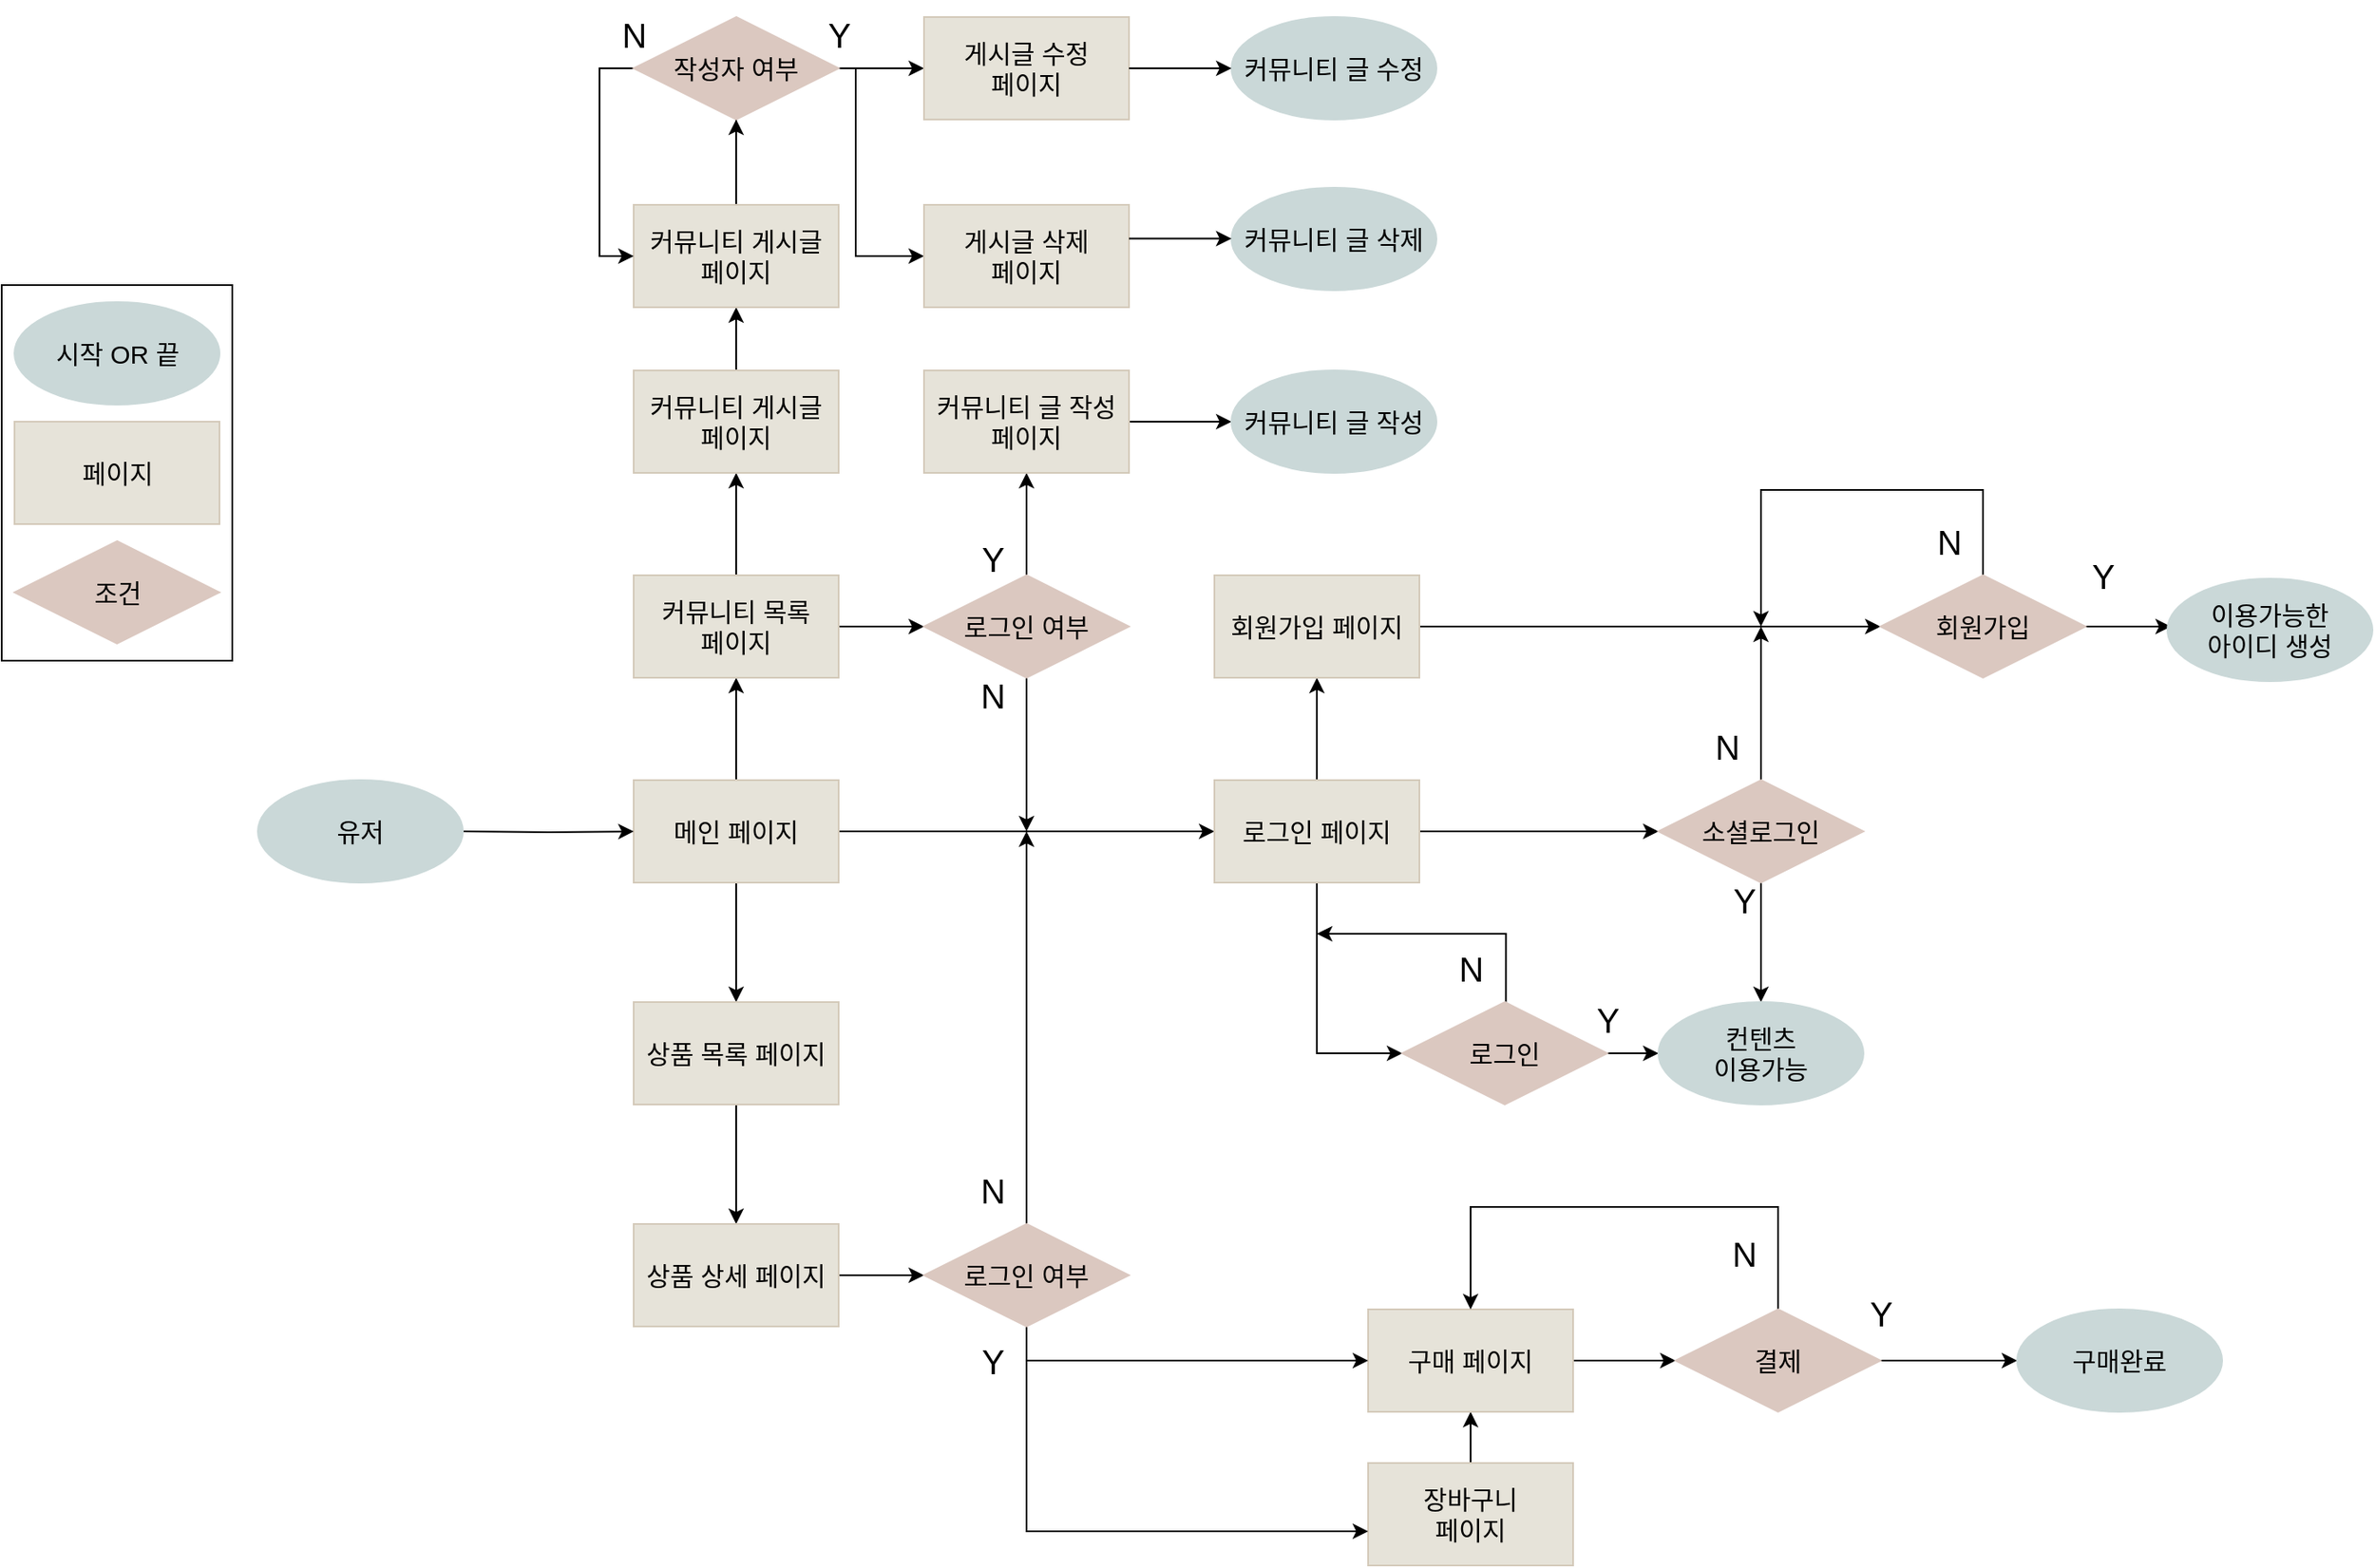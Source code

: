 <mxfile version="24.5.5" type="device">
  <diagram name="페이지-1" id="Kh-m9RII6TWaIreyIDD6">
    <mxGraphModel dx="2312" dy="1429" grid="0" gridSize="10" guides="1" tooltips="1" connect="1" arrows="1" fold="1" page="0" pageScale="1" pageWidth="827" pageHeight="1169" math="0" shadow="0">
      <root>
        <mxCell id="0" />
        <mxCell id="1" parent="0" />
        <mxCell id="47FGQtCKRQ2syLjzg0LD-81" value="" style="rounded=0;whiteSpace=wrap;html=1;" parent="1" vertex="1">
          <mxGeometry x="-330" y="-190" width="135" height="220" as="geometry" />
        </mxCell>
        <mxCell id="47FGQtCKRQ2syLjzg0LD-7" style="edgeStyle=orthogonalEdgeStyle;rounded=0;orthogonalLoop=1;jettySize=auto;html=1;entryX=0;entryY=0.5;entryDx=0;entryDy=0;" parent="1" source="47FGQtCKRQ2syLjzg0LD-1" target="47FGQtCKRQ2syLjzg0LD-3" edge="1">
          <mxGeometry relative="1" as="geometry" />
        </mxCell>
        <mxCell id="47FGQtCKRQ2syLjzg0LD-36" value="" style="edgeStyle=orthogonalEdgeStyle;rounded=0;orthogonalLoop=1;jettySize=auto;html=1;" parent="1" source="47FGQtCKRQ2syLjzg0LD-1" target="47FGQtCKRQ2syLjzg0LD-35" edge="1">
          <mxGeometry relative="1" as="geometry" />
        </mxCell>
        <mxCell id="47FGQtCKRQ2syLjzg0LD-78" style="edgeStyle=orthogonalEdgeStyle;rounded=0;orthogonalLoop=1;jettySize=auto;html=1;entryX=0.5;entryY=1;entryDx=0;entryDy=0;" parent="1" source="47FGQtCKRQ2syLjzg0LD-1" target="47FGQtCKRQ2syLjzg0LD-76" edge="1">
          <mxGeometry relative="1" as="geometry" />
        </mxCell>
        <mxCell id="47FGQtCKRQ2syLjzg0LD-1" value="메인 페이지" style="rounded=0;whiteSpace=wrap;html=1;fontSize=15;fillColor=#E6E3D9;strokeColor=#D4CABA;" parent="1" vertex="1">
          <mxGeometry x="40" y="100" width="120" height="60" as="geometry" />
        </mxCell>
        <mxCell id="47FGQtCKRQ2syLjzg0LD-8" value="" style="edgeStyle=orthogonalEdgeStyle;rounded=0;orthogonalLoop=1;jettySize=auto;html=1;entryX=0;entryY=0.5;entryDx=0;entryDy=0;" parent="1" source="47FGQtCKRQ2syLjzg0LD-3" target="47FGQtCKRQ2syLjzg0LD-4" edge="1">
          <mxGeometry relative="1" as="geometry" />
        </mxCell>
        <mxCell id="47FGQtCKRQ2syLjzg0LD-16" value="" style="edgeStyle=orthogonalEdgeStyle;rounded=0;orthogonalLoop=1;jettySize=auto;html=1;" parent="1" source="47FGQtCKRQ2syLjzg0LD-3" target="47FGQtCKRQ2syLjzg0LD-15" edge="1">
          <mxGeometry relative="1" as="geometry" />
        </mxCell>
        <mxCell id="47FGQtCKRQ2syLjzg0LD-23" value="" style="edgeStyle=orthogonalEdgeStyle;rounded=0;orthogonalLoop=1;jettySize=auto;html=1;" parent="1" source="47FGQtCKRQ2syLjzg0LD-3" target="47FGQtCKRQ2syLjzg0LD-21" edge="1">
          <mxGeometry relative="1" as="geometry" />
        </mxCell>
        <mxCell id="47FGQtCKRQ2syLjzg0LD-3" value="로그인 페이지" style="rounded=0;whiteSpace=wrap;html=1;fontSize=15;fillColor=#E6E3D9;strokeColor=#D4CABA;" parent="1" vertex="1">
          <mxGeometry x="380" y="100" width="120" height="60" as="geometry" />
        </mxCell>
        <mxCell id="47FGQtCKRQ2syLjzg0LD-13" style="edgeStyle=orthogonalEdgeStyle;rounded=0;orthogonalLoop=1;jettySize=auto;html=1;endArrow=classic;endFill=1;exitX=1.017;exitY=0.996;exitDx=0;exitDy=0;exitPerimeter=0;" parent="1" source="47FGQtCKRQ2syLjzg0LD-14" edge="1">
          <mxGeometry relative="1" as="geometry">
            <mxPoint x="440" y="190" as="targetPoint" />
            <mxPoint x="550" y="220" as="sourcePoint" />
            <Array as="points">
              <mxPoint x="551" y="190" />
              <mxPoint x="440" y="190" />
            </Array>
          </mxGeometry>
        </mxCell>
        <mxCell id="47FGQtCKRQ2syLjzg0LD-64" value="" style="edgeStyle=orthogonalEdgeStyle;rounded=0;orthogonalLoop=1;jettySize=auto;html=1;entryX=0;entryY=0.5;entryDx=0;entryDy=0;" parent="1" source="47FGQtCKRQ2syLjzg0LD-4" target="47FGQtCKRQ2syLjzg0LD-68" edge="1">
          <mxGeometry relative="1" as="geometry">
            <mxPoint x="670" y="260" as="targetPoint" />
          </mxGeometry>
        </mxCell>
        <mxCell id="47FGQtCKRQ2syLjzg0LD-4" value="로그인" style="rhombus;whiteSpace=wrap;html=1;fontSize=15;fillColor=#DBC8C0;strokeColor=#DBC8C0;" parent="1" vertex="1">
          <mxGeometry x="490" y="230" width="120" height="60" as="geometry" />
        </mxCell>
        <mxCell id="47FGQtCKRQ2syLjzg0LD-11" value="Y" style="text;html=1;align=center;verticalAlign=middle;resizable=0;points=[];autosize=1;strokeColor=none;fillColor=none;fontSize=20;" parent="1" vertex="1">
          <mxGeometry x="590" y="220" width="40" height="40" as="geometry" />
        </mxCell>
        <mxCell id="47FGQtCKRQ2syLjzg0LD-14" value="N" style="text;html=1;align=center;verticalAlign=middle;resizable=0;points=[];autosize=1;strokeColor=none;fillColor=none;fontSize=20;" parent="1" vertex="1">
          <mxGeometry x="510" y="190" width="40" height="40" as="geometry" />
        </mxCell>
        <mxCell id="47FGQtCKRQ2syLjzg0LD-18" value="" style="edgeStyle=orthogonalEdgeStyle;rounded=0;orthogonalLoop=1;jettySize=auto;html=1;entryX=0;entryY=0.5;entryDx=0;entryDy=0;" parent="1" source="47FGQtCKRQ2syLjzg0LD-15" target="47FGQtCKRQ2syLjzg0LD-24" edge="1">
          <mxGeometry relative="1" as="geometry">
            <mxPoint x="690" y="10" as="targetPoint" />
          </mxGeometry>
        </mxCell>
        <mxCell id="47FGQtCKRQ2syLjzg0LD-15" value="회원가입 페이지" style="whiteSpace=wrap;html=1;rounded=0;fontSize=15;fillColor=#E6E3D9;strokeColor=#D4CABA;" parent="1" vertex="1">
          <mxGeometry x="380" y="-20" width="120" height="60" as="geometry" />
        </mxCell>
        <mxCell id="47FGQtCKRQ2syLjzg0LD-27" style="edgeStyle=orthogonalEdgeStyle;rounded=0;orthogonalLoop=1;jettySize=auto;html=1;endArrow=classic;endFill=1;" parent="1" source="47FGQtCKRQ2syLjzg0LD-21" edge="1">
          <mxGeometry relative="1" as="geometry">
            <mxPoint x="700" y="10" as="targetPoint" />
          </mxGeometry>
        </mxCell>
        <mxCell id="47FGQtCKRQ2syLjzg0LD-62" value="" style="edgeStyle=orthogonalEdgeStyle;rounded=0;orthogonalLoop=1;jettySize=auto;html=1;entryX=0.5;entryY=0;entryDx=0;entryDy=0;" parent="1" source="47FGQtCKRQ2syLjzg0LD-21" target="47FGQtCKRQ2syLjzg0LD-68" edge="1">
          <mxGeometry relative="1" as="geometry">
            <mxPoint x="700" y="240" as="targetPoint" />
          </mxGeometry>
        </mxCell>
        <mxCell id="47FGQtCKRQ2syLjzg0LD-21" value="소셜로그인" style="rhombus;whiteSpace=wrap;html=1;fontSize=15;fillColor=#DBC8C0;strokeColor=#DBC8C0;" parent="1" vertex="1">
          <mxGeometry x="640" y="100" width="120" height="60" as="geometry" />
        </mxCell>
        <mxCell id="47FGQtCKRQ2syLjzg0LD-31" style="edgeStyle=orthogonalEdgeStyle;rounded=0;orthogonalLoop=1;jettySize=auto;html=1;endArrow=classic;endFill=1;" parent="1" source="47FGQtCKRQ2syLjzg0LD-24" edge="1">
          <mxGeometry relative="1" as="geometry">
            <mxPoint x="700" y="10" as="targetPoint" />
            <Array as="points">
              <mxPoint x="830" y="-70" />
              <mxPoint x="700" y="-70" />
              <mxPoint x="700" y="-40" />
            </Array>
          </mxGeometry>
        </mxCell>
        <mxCell id="47FGQtCKRQ2syLjzg0LD-34" value="" style="edgeStyle=orthogonalEdgeStyle;rounded=0;orthogonalLoop=1;jettySize=auto;html=1;" parent="1" source="47FGQtCKRQ2syLjzg0LD-24" edge="1">
          <mxGeometry relative="1" as="geometry">
            <mxPoint x="940" y="10" as="targetPoint" />
          </mxGeometry>
        </mxCell>
        <mxCell id="47FGQtCKRQ2syLjzg0LD-24" value="회원가입" style="rhombus;whiteSpace=wrap;html=1;fontSize=15;fillColor=#DBC8C0;strokeColor=#DBC8C0;" parent="1" vertex="1">
          <mxGeometry x="770" y="-20" width="120" height="60" as="geometry" />
        </mxCell>
        <mxCell id="47FGQtCKRQ2syLjzg0LD-26" value="Y" style="text;html=1;align=center;verticalAlign=middle;resizable=0;points=[];autosize=1;strokeColor=none;fillColor=none;fontSize=20;" parent="1" vertex="1">
          <mxGeometry x="880" y="-40" width="40" height="40" as="geometry" />
        </mxCell>
        <mxCell id="47FGQtCKRQ2syLjzg0LD-28" value="N" style="text;html=1;align=center;verticalAlign=middle;resizable=0;points=[];autosize=1;strokeColor=none;fillColor=none;fontSize=20;" parent="1" vertex="1">
          <mxGeometry x="660" y="60" width="40" height="40" as="geometry" />
        </mxCell>
        <mxCell id="47FGQtCKRQ2syLjzg0LD-32" value="N" style="text;html=1;align=center;verticalAlign=middle;resizable=0;points=[];autosize=1;strokeColor=none;fillColor=none;fontSize=20;" parent="1" vertex="1">
          <mxGeometry x="790" y="-60" width="40" height="40" as="geometry" />
        </mxCell>
        <mxCell id="47FGQtCKRQ2syLjzg0LD-38" value="" style="edgeStyle=orthogonalEdgeStyle;rounded=0;orthogonalLoop=1;jettySize=auto;html=1;" parent="1" source="47FGQtCKRQ2syLjzg0LD-35" target="47FGQtCKRQ2syLjzg0LD-37" edge="1">
          <mxGeometry relative="1" as="geometry" />
        </mxCell>
        <mxCell id="47FGQtCKRQ2syLjzg0LD-35" value="상품 목록 페이지" style="whiteSpace=wrap;html=1;rounded=0;fontSize=15;fillColor=#E6E3D9;strokeColor=#D4CABA;" parent="1" vertex="1">
          <mxGeometry x="40" y="230" width="120" height="60" as="geometry" />
        </mxCell>
        <mxCell id="47FGQtCKRQ2syLjzg0LD-47" value="" style="edgeStyle=orthogonalEdgeStyle;rounded=0;orthogonalLoop=1;jettySize=auto;html=1;" parent="1" source="47FGQtCKRQ2syLjzg0LD-37" target="47FGQtCKRQ2syLjzg0LD-45" edge="1">
          <mxGeometry relative="1" as="geometry" />
        </mxCell>
        <mxCell id="47FGQtCKRQ2syLjzg0LD-37" value="상품 상세 페이지" style="whiteSpace=wrap;html=1;rounded=0;fontSize=15;fillColor=#E6E3D9;strokeColor=#D4CABA;" parent="1" vertex="1">
          <mxGeometry x="40" y="360" width="120" height="60" as="geometry" />
        </mxCell>
        <mxCell id="47FGQtCKRQ2syLjzg0LD-44" style="edgeStyle=orthogonalEdgeStyle;rounded=0;orthogonalLoop=1;jettySize=auto;html=1;entryX=0.5;entryY=1;entryDx=0;entryDy=0;" parent="1" source="47FGQtCKRQ2syLjzg0LD-39" target="47FGQtCKRQ2syLjzg0LD-41" edge="1">
          <mxGeometry relative="1" as="geometry" />
        </mxCell>
        <mxCell id="47FGQtCKRQ2syLjzg0LD-39" value="장바구니&lt;div&gt;페이지&lt;/div&gt;" style="whiteSpace=wrap;html=1;rounded=0;fontSize=15;fillColor=#E6E3D9;strokeColor=#D4CABA;" parent="1" vertex="1">
          <mxGeometry x="470" y="500" width="120" height="60" as="geometry" />
        </mxCell>
        <mxCell id="47FGQtCKRQ2syLjzg0LD-55" value="" style="edgeStyle=orthogonalEdgeStyle;rounded=0;orthogonalLoop=1;jettySize=auto;html=1;" parent="1" source="47FGQtCKRQ2syLjzg0LD-41" target="47FGQtCKRQ2syLjzg0LD-54" edge="1">
          <mxGeometry relative="1" as="geometry" />
        </mxCell>
        <mxCell id="47FGQtCKRQ2syLjzg0LD-41" value="구매 페이지" style="whiteSpace=wrap;html=1;rounded=0;fontSize=15;fillColor=#E6E3D9;strokeColor=#D4CABA;" parent="1" vertex="1">
          <mxGeometry x="470" y="410" width="120" height="60" as="geometry" />
        </mxCell>
        <mxCell id="47FGQtCKRQ2syLjzg0LD-48" value="" style="edgeStyle=orthogonalEdgeStyle;rounded=0;orthogonalLoop=1;jettySize=auto;html=1;" parent="1" source="47FGQtCKRQ2syLjzg0LD-45" target="47FGQtCKRQ2syLjzg0LD-39" edge="1">
          <mxGeometry relative="1" as="geometry">
            <Array as="points">
              <mxPoint x="270" y="540" />
            </Array>
          </mxGeometry>
        </mxCell>
        <mxCell id="47FGQtCKRQ2syLjzg0LD-51" value="" style="edgeStyle=orthogonalEdgeStyle;rounded=0;orthogonalLoop=1;jettySize=auto;html=1;" parent="1" source="47FGQtCKRQ2syLjzg0LD-45" target="47FGQtCKRQ2syLjzg0LD-41" edge="1">
          <mxGeometry relative="1" as="geometry">
            <Array as="points">
              <mxPoint x="270" y="440" />
            </Array>
          </mxGeometry>
        </mxCell>
        <mxCell id="47FGQtCKRQ2syLjzg0LD-53" style="edgeStyle=orthogonalEdgeStyle;rounded=0;orthogonalLoop=1;jettySize=auto;html=1;endArrow=classic;endFill=1;" parent="1" source="47FGQtCKRQ2syLjzg0LD-45" edge="1">
          <mxGeometry relative="1" as="geometry">
            <mxPoint x="270" y="130.0" as="targetPoint" />
          </mxGeometry>
        </mxCell>
        <mxCell id="47FGQtCKRQ2syLjzg0LD-45" value="로그인 여부" style="rhombus;whiteSpace=wrap;html=1;fontSize=15;fillColor=#DBC8C0;strokeColor=#DBC8C0;" parent="1" vertex="1">
          <mxGeometry x="210" y="360" width="120" height="60" as="geometry" />
        </mxCell>
        <mxCell id="47FGQtCKRQ2syLjzg0LD-49" value="Y" style="text;html=1;align=center;verticalAlign=middle;resizable=0;points=[];autosize=1;strokeColor=none;fillColor=none;fontSize=20;" parent="1" vertex="1">
          <mxGeometry x="230" y="420" width="40" height="40" as="geometry" />
        </mxCell>
        <mxCell id="47FGQtCKRQ2syLjzg0LD-52" value="N" style="text;html=1;align=center;verticalAlign=middle;resizable=0;points=[];autosize=1;strokeColor=none;fillColor=none;fontSize=20;" parent="1" vertex="1">
          <mxGeometry x="230" y="320" width="40" height="40" as="geometry" />
        </mxCell>
        <mxCell id="47FGQtCKRQ2syLjzg0LD-56" style="edgeStyle=orthogonalEdgeStyle;rounded=0;orthogonalLoop=1;jettySize=auto;html=1;entryX=0.5;entryY=0;entryDx=0;entryDy=0;" parent="1" source="47FGQtCKRQ2syLjzg0LD-54" target="47FGQtCKRQ2syLjzg0LD-41" edge="1">
          <mxGeometry relative="1" as="geometry">
            <mxPoint x="540" y="322.47" as="targetPoint" />
            <Array as="points">
              <mxPoint x="710" y="350" />
              <mxPoint x="530" y="350" />
            </Array>
          </mxGeometry>
        </mxCell>
        <mxCell id="47FGQtCKRQ2syLjzg0LD-60" value="" style="edgeStyle=orthogonalEdgeStyle;rounded=0;orthogonalLoop=1;jettySize=auto;html=1;entryX=0;entryY=0.5;entryDx=0;entryDy=0;" parent="1" source="47FGQtCKRQ2syLjzg0LD-54" target="47FGQtCKRQ2syLjzg0LD-70" edge="1">
          <mxGeometry relative="1" as="geometry">
            <mxPoint x="850" y="427.47" as="targetPoint" />
            <Array as="points">
              <mxPoint x="830" y="440" />
              <mxPoint x="830" y="440" />
            </Array>
          </mxGeometry>
        </mxCell>
        <mxCell id="47FGQtCKRQ2syLjzg0LD-54" value="결제" style="rhombus;whiteSpace=wrap;html=1;fontSize=15;fillColor=#DBC8C0;strokeColor=#DBC8C0;" parent="1" vertex="1">
          <mxGeometry x="650" y="410" width="120" height="60" as="geometry" />
        </mxCell>
        <mxCell id="47FGQtCKRQ2syLjzg0LD-57" value="N" style="text;html=1;align=center;verticalAlign=middle;resizable=0;points=[];autosize=1;strokeColor=none;fillColor=none;fontSize=20;" parent="1" vertex="1">
          <mxGeometry x="670" y="357.47" width="40" height="40" as="geometry" />
        </mxCell>
        <mxCell id="47FGQtCKRQ2syLjzg0LD-58" value="Y" style="text;html=1;align=center;verticalAlign=middle;resizable=0;points=[];autosize=1;strokeColor=none;fillColor=none;fontSize=20;" parent="1" vertex="1">
          <mxGeometry x="750" y="392.47" width="40" height="40" as="geometry" />
        </mxCell>
        <mxCell id="47FGQtCKRQ2syLjzg0LD-63" value="Y" style="text;html=1;align=center;verticalAlign=middle;resizable=0;points=[];autosize=1;strokeColor=none;fillColor=none;fontSize=20;" parent="1" vertex="1">
          <mxGeometry x="670" y="150" width="40" height="40" as="geometry" />
        </mxCell>
        <mxCell id="47FGQtCKRQ2syLjzg0LD-66" value="" style="edgeStyle=orthogonalEdgeStyle;rounded=0;orthogonalLoop=1;jettySize=auto;html=1;" parent="1" target="47FGQtCKRQ2syLjzg0LD-1" edge="1">
          <mxGeometry relative="1" as="geometry">
            <mxPoint x="-60" y="130" as="sourcePoint" />
          </mxGeometry>
        </mxCell>
        <mxCell id="47FGQtCKRQ2syLjzg0LD-67" value="유저" style="ellipse;whiteSpace=wrap;html=1;fontSize=15;fillColor=#CAD8D8;strokeColor=#CAD8D8;" parent="1" vertex="1">
          <mxGeometry x="-180" y="100" width="120" height="60" as="geometry" />
        </mxCell>
        <mxCell id="47FGQtCKRQ2syLjzg0LD-68" value="컨텐츠&lt;div style=&quot;font-size: 15px;&quot;&gt;이용가능&lt;/div&gt;" style="ellipse;whiteSpace=wrap;html=1;fontSize=15;fillColor=#CAD8D8;strokeColor=#CAD8D8;" parent="1" vertex="1">
          <mxGeometry x="640" y="230" width="120" height="60" as="geometry" />
        </mxCell>
        <mxCell id="47FGQtCKRQ2syLjzg0LD-69" value="이용가능한&lt;div style=&quot;font-size: 15px;&quot;&gt;아이디 생성&lt;/div&gt;" style="ellipse;whiteSpace=wrap;html=1;fontSize=15;fillColor=#CAD8D8;strokeColor=#CAD8D8;" parent="1" vertex="1">
          <mxGeometry x="938" y="-18" width="120" height="60" as="geometry" />
        </mxCell>
        <mxCell id="47FGQtCKRQ2syLjzg0LD-70" value="구매완료" style="ellipse;whiteSpace=wrap;html=1;fontSize=15;fillColor=#CAD8D8;strokeColor=#CAD8D8;" parent="1" vertex="1">
          <mxGeometry x="850" y="410" width="120" height="60" as="geometry" />
        </mxCell>
        <mxCell id="47FGQtCKRQ2syLjzg0LD-89" value="" style="edgeStyle=orthogonalEdgeStyle;rounded=0;orthogonalLoop=1;jettySize=auto;html=1;" parent="1" source="47FGQtCKRQ2syLjzg0LD-76" target="47FGQtCKRQ2syLjzg0LD-84" edge="1">
          <mxGeometry relative="1" as="geometry" />
        </mxCell>
        <mxCell id="47FGQtCKRQ2syLjzg0LD-93" value="" style="edgeStyle=orthogonalEdgeStyle;rounded=0;orthogonalLoop=1;jettySize=auto;html=1;" parent="1" source="47FGQtCKRQ2syLjzg0LD-76" target="47FGQtCKRQ2syLjzg0LD-90" edge="1">
          <mxGeometry relative="1" as="geometry" />
        </mxCell>
        <mxCell id="47FGQtCKRQ2syLjzg0LD-76" value="커뮤니티 목록&lt;div&gt;페이지&lt;/div&gt;" style="rounded=0;whiteSpace=wrap;html=1;fontSize=15;fillColor=#E6E3D9;strokeColor=#D4CABA;" parent="1" vertex="1">
          <mxGeometry x="40" y="-20" width="120" height="60" as="geometry" />
        </mxCell>
        <mxCell id="47FGQtCKRQ2syLjzg0LD-79" value="시작 OR 끝" style="ellipse;whiteSpace=wrap;html=1;fontSize=15;fillColor=#CAD8D8;strokeColor=#CAD8D8;" parent="1" vertex="1">
          <mxGeometry x="-322.5" y="-180" width="120" height="60" as="geometry" />
        </mxCell>
        <mxCell id="47FGQtCKRQ2syLjzg0LD-80" value="페이지" style="rounded=0;whiteSpace=wrap;html=1;fontSize=15;fillColor=#E6E3D9;strokeColor=#D4CABA;" parent="1" vertex="1">
          <mxGeometry x="-322.5" y="-110" width="120" height="60" as="geometry" />
        </mxCell>
        <mxCell id="47FGQtCKRQ2syLjzg0LD-105" value="" style="edgeStyle=orthogonalEdgeStyle;rounded=0;orthogonalLoop=1;jettySize=auto;html=1;" parent="1" source="47FGQtCKRQ2syLjzg0LD-84" target="47FGQtCKRQ2syLjzg0LD-87" edge="1">
          <mxGeometry relative="1" as="geometry" />
        </mxCell>
        <mxCell id="47FGQtCKRQ2syLjzg0LD-84" value="커뮤니티 게시글&lt;div&gt;페이지&lt;/div&gt;" style="whiteSpace=wrap;html=1;fontSize=15;rounded=0;fillColor=#E6E3D9;strokeColor=#D4CABA;" parent="1" vertex="1">
          <mxGeometry x="40" y="-140" width="120" height="60" as="geometry" />
        </mxCell>
        <mxCell id="47FGQtCKRQ2syLjzg0LD-107" value="" style="edgeStyle=orthogonalEdgeStyle;rounded=0;orthogonalLoop=1;jettySize=auto;html=1;" parent="1" source="47FGQtCKRQ2syLjzg0LD-87" target="47FGQtCKRQ2syLjzg0LD-106" edge="1">
          <mxGeometry relative="1" as="geometry" />
        </mxCell>
        <mxCell id="47FGQtCKRQ2syLjzg0LD-112" value="" style="edgeStyle=orthogonalEdgeStyle;rounded=0;orthogonalLoop=1;jettySize=auto;html=1;" parent="1" source="47FGQtCKRQ2syLjzg0LD-87" target="47FGQtCKRQ2syLjzg0LD-111" edge="1">
          <mxGeometry relative="1" as="geometry">
            <Array as="points">
              <mxPoint x="100" y="-317" />
              <mxPoint x="300" y="-317" />
            </Array>
          </mxGeometry>
        </mxCell>
        <mxCell id="47FGQtCKRQ2syLjzg0LD-87" value="커뮤니티 게시글&lt;div&gt;페이지&lt;/div&gt;" style="whiteSpace=wrap;html=1;fontSize=15;rounded=0;fillColor=#E6E3D9;strokeColor=#D4CABA;" parent="1" vertex="1">
          <mxGeometry x="40" y="-237" width="120" height="60" as="geometry" />
        </mxCell>
        <mxCell id="47FGQtCKRQ2syLjzg0LD-95" value="" style="edgeStyle=orthogonalEdgeStyle;rounded=0;orthogonalLoop=1;jettySize=auto;html=1;" parent="1" source="47FGQtCKRQ2syLjzg0LD-90" target="47FGQtCKRQ2syLjzg0LD-94" edge="1">
          <mxGeometry relative="1" as="geometry" />
        </mxCell>
        <mxCell id="47FGQtCKRQ2syLjzg0LD-96" style="edgeStyle=orthogonalEdgeStyle;rounded=0;orthogonalLoop=1;jettySize=auto;html=1;" parent="1" source="47FGQtCKRQ2syLjzg0LD-90" edge="1">
          <mxGeometry relative="1" as="geometry">
            <mxPoint x="270" y="130" as="targetPoint" />
          </mxGeometry>
        </mxCell>
        <mxCell id="47FGQtCKRQ2syLjzg0LD-90" value="로그인 여부" style="rhombus;whiteSpace=wrap;html=1;fontSize=15;fillColor=#DBC8C0;strokeColor=#DBC8C0;" parent="1" vertex="1">
          <mxGeometry x="210" y="-20" width="120" height="60" as="geometry" />
        </mxCell>
        <mxCell id="47FGQtCKRQ2syLjzg0LD-103" value="" style="edgeStyle=orthogonalEdgeStyle;rounded=0;orthogonalLoop=1;jettySize=auto;html=1;entryX=0;entryY=0.5;entryDx=0;entryDy=0;" parent="1" source="47FGQtCKRQ2syLjzg0LD-94" target="47FGQtCKRQ2syLjzg0LD-104" edge="1">
          <mxGeometry relative="1" as="geometry">
            <mxPoint x="270" y="-210" as="targetPoint" />
          </mxGeometry>
        </mxCell>
        <mxCell id="47FGQtCKRQ2syLjzg0LD-94" value="커뮤니티 글&amp;nbsp;&lt;span style=&quot;background-color: initial;&quot;&gt;작성 페이지&lt;/span&gt;" style="whiteSpace=wrap;html=1;fontSize=15;rounded=0;fillColor=#E6E3D9;strokeColor=#D4CABA;" parent="1" vertex="1">
          <mxGeometry x="210" y="-140" width="120" height="60" as="geometry" />
        </mxCell>
        <mxCell id="47FGQtCKRQ2syLjzg0LD-98" value="N" style="text;html=1;align=center;verticalAlign=middle;resizable=0;points=[];autosize=1;strokeColor=none;fillColor=none;fontSize=20;" parent="1" vertex="1">
          <mxGeometry x="230" y="30" width="40" height="40" as="geometry" />
        </mxCell>
        <mxCell id="47FGQtCKRQ2syLjzg0LD-99" value="Y" style="text;html=1;align=center;verticalAlign=middle;resizable=0;points=[];autosize=1;strokeColor=none;fillColor=none;fontSize=20;" parent="1" vertex="1">
          <mxGeometry x="230" y="-50" width="40" height="40" as="geometry" />
        </mxCell>
        <mxCell id="47FGQtCKRQ2syLjzg0LD-104" value="커뮤니티 글 작성" style="ellipse;whiteSpace=wrap;html=1;fontSize=15;fillColor=#CAD8D8;strokeColor=#CAD8D8;" parent="1" vertex="1">
          <mxGeometry x="390" y="-140" width="120" height="60" as="geometry" />
        </mxCell>
        <mxCell id="47FGQtCKRQ2syLjzg0LD-108" style="edgeStyle=orthogonalEdgeStyle;rounded=0;orthogonalLoop=1;jettySize=auto;html=1;entryX=0;entryY=0.5;entryDx=0;entryDy=0;" parent="1" source="47FGQtCKRQ2syLjzg0LD-106" target="47FGQtCKRQ2syLjzg0LD-87" edge="1">
          <mxGeometry relative="1" as="geometry">
            <Array as="points">
              <mxPoint x="20" y="-317" />
              <mxPoint x="20" y="-207" />
            </Array>
          </mxGeometry>
        </mxCell>
        <mxCell id="47FGQtCKRQ2syLjzg0LD-106" value="작성자 여부" style="rhombus;whiteSpace=wrap;html=1;fontSize=15;fillColor=#DBC8C0;strokeColor=#DBC8C0;" parent="1" vertex="1">
          <mxGeometry x="40" y="-347" width="120" height="60" as="geometry" />
        </mxCell>
        <mxCell id="47FGQtCKRQ2syLjzg0LD-109" value="Y" style="text;html=1;align=center;verticalAlign=middle;resizable=0;points=[];autosize=1;strokeColor=none;fillColor=none;fontSize=20;" parent="1" vertex="1">
          <mxGeometry x="140" y="-357" width="40" height="40" as="geometry" />
        </mxCell>
        <mxCell id="47FGQtCKRQ2syLjzg0LD-110" value="N" style="text;html=1;align=center;verticalAlign=middle;resizable=0;points=[];autosize=1;strokeColor=none;fillColor=none;fontSize=20;" parent="1" vertex="1">
          <mxGeometry x="20" y="-357" width="40" height="40" as="geometry" />
        </mxCell>
        <mxCell id="47FGQtCKRQ2syLjzg0LD-111" value="게시글 수정&lt;div&gt;페이지&lt;/div&gt;" style="whiteSpace=wrap;html=1;fontSize=15;rounded=0;fillColor=#E6E3D9;strokeColor=#D4CABA;" parent="1" vertex="1">
          <mxGeometry x="210" y="-347" width="120" height="60" as="geometry" />
        </mxCell>
        <mxCell id="47FGQtCKRQ2syLjzg0LD-113" value="" style="edgeStyle=orthogonalEdgeStyle;rounded=0;orthogonalLoop=1;jettySize=auto;html=1;entryX=0;entryY=0.5;entryDx=0;entryDy=0;" parent="1" target="47FGQtCKRQ2syLjzg0LD-114" edge="1">
          <mxGeometry relative="1" as="geometry">
            <mxPoint x="170" y="-317" as="sourcePoint" />
            <mxPoint x="210" y="-227" as="targetPoint" />
            <Array as="points">
              <mxPoint x="170" y="-207" />
            </Array>
          </mxGeometry>
        </mxCell>
        <mxCell id="47FGQtCKRQ2syLjzg0LD-114" value="게시글 삭제&lt;div&gt;&lt;div&gt;페이지&lt;/div&gt;&lt;/div&gt;" style="whiteSpace=wrap;html=1;fontSize=15;rounded=0;fillColor=#E6E3D9;strokeColor=#D4CABA;" parent="1" vertex="1">
          <mxGeometry x="210" y="-237" width="120" height="60" as="geometry" />
        </mxCell>
        <mxCell id="47FGQtCKRQ2syLjzg0LD-115" value="커뮤니티 글 수정" style="ellipse;whiteSpace=wrap;html=1;fontSize=15;fillColor=#CAD8D8;strokeColor=#CAD8D8;" parent="1" vertex="1">
          <mxGeometry x="390" y="-347" width="120" height="60" as="geometry" />
        </mxCell>
        <mxCell id="47FGQtCKRQ2syLjzg0LD-116" value="커뮤니티 글 삭제" style="ellipse;whiteSpace=wrap;html=1;fontSize=15;fillColor=#CAD8D8;strokeColor=#CAD8D8;" parent="1" vertex="1">
          <mxGeometry x="390" y="-247" width="120" height="60" as="geometry" />
        </mxCell>
        <mxCell id="47FGQtCKRQ2syLjzg0LD-117" value="" style="edgeStyle=orthogonalEdgeStyle;rounded=0;orthogonalLoop=1;jettySize=auto;html=1;entryX=0;entryY=0.5;entryDx=0;entryDy=0;exitX=1;exitY=0.5;exitDx=0;exitDy=0;" parent="1" source="47FGQtCKRQ2syLjzg0LD-111" target="47FGQtCKRQ2syLjzg0LD-115" edge="1">
          <mxGeometry relative="1" as="geometry">
            <mxPoint x="370" y="-317" as="sourcePoint" />
            <mxPoint x="380" y="-317" as="targetPoint" />
            <Array as="points" />
          </mxGeometry>
        </mxCell>
        <mxCell id="47FGQtCKRQ2syLjzg0LD-118" value="" style="edgeStyle=orthogonalEdgeStyle;rounded=0;orthogonalLoop=1;jettySize=auto;html=1;entryX=0;entryY=0.5;entryDx=0;entryDy=0;exitX=1;exitY=0.5;exitDx=0;exitDy=0;" parent="1" edge="1">
          <mxGeometry relative="1" as="geometry">
            <mxPoint x="330" y="-217.22" as="sourcePoint" />
            <mxPoint x="390" y="-217.22" as="targetPoint" />
            <Array as="points" />
          </mxGeometry>
        </mxCell>
        <mxCell id="47FGQtCKRQ2syLjzg0LD-121" value="조건" style="rhombus;whiteSpace=wrap;html=1;fontSize=15;fillColor=#DBC8C0;strokeColor=#DBC8C0;" parent="1" vertex="1">
          <mxGeometry x="-322.5" y="-40" width="120" height="60" as="geometry" />
        </mxCell>
      </root>
    </mxGraphModel>
  </diagram>
</mxfile>
